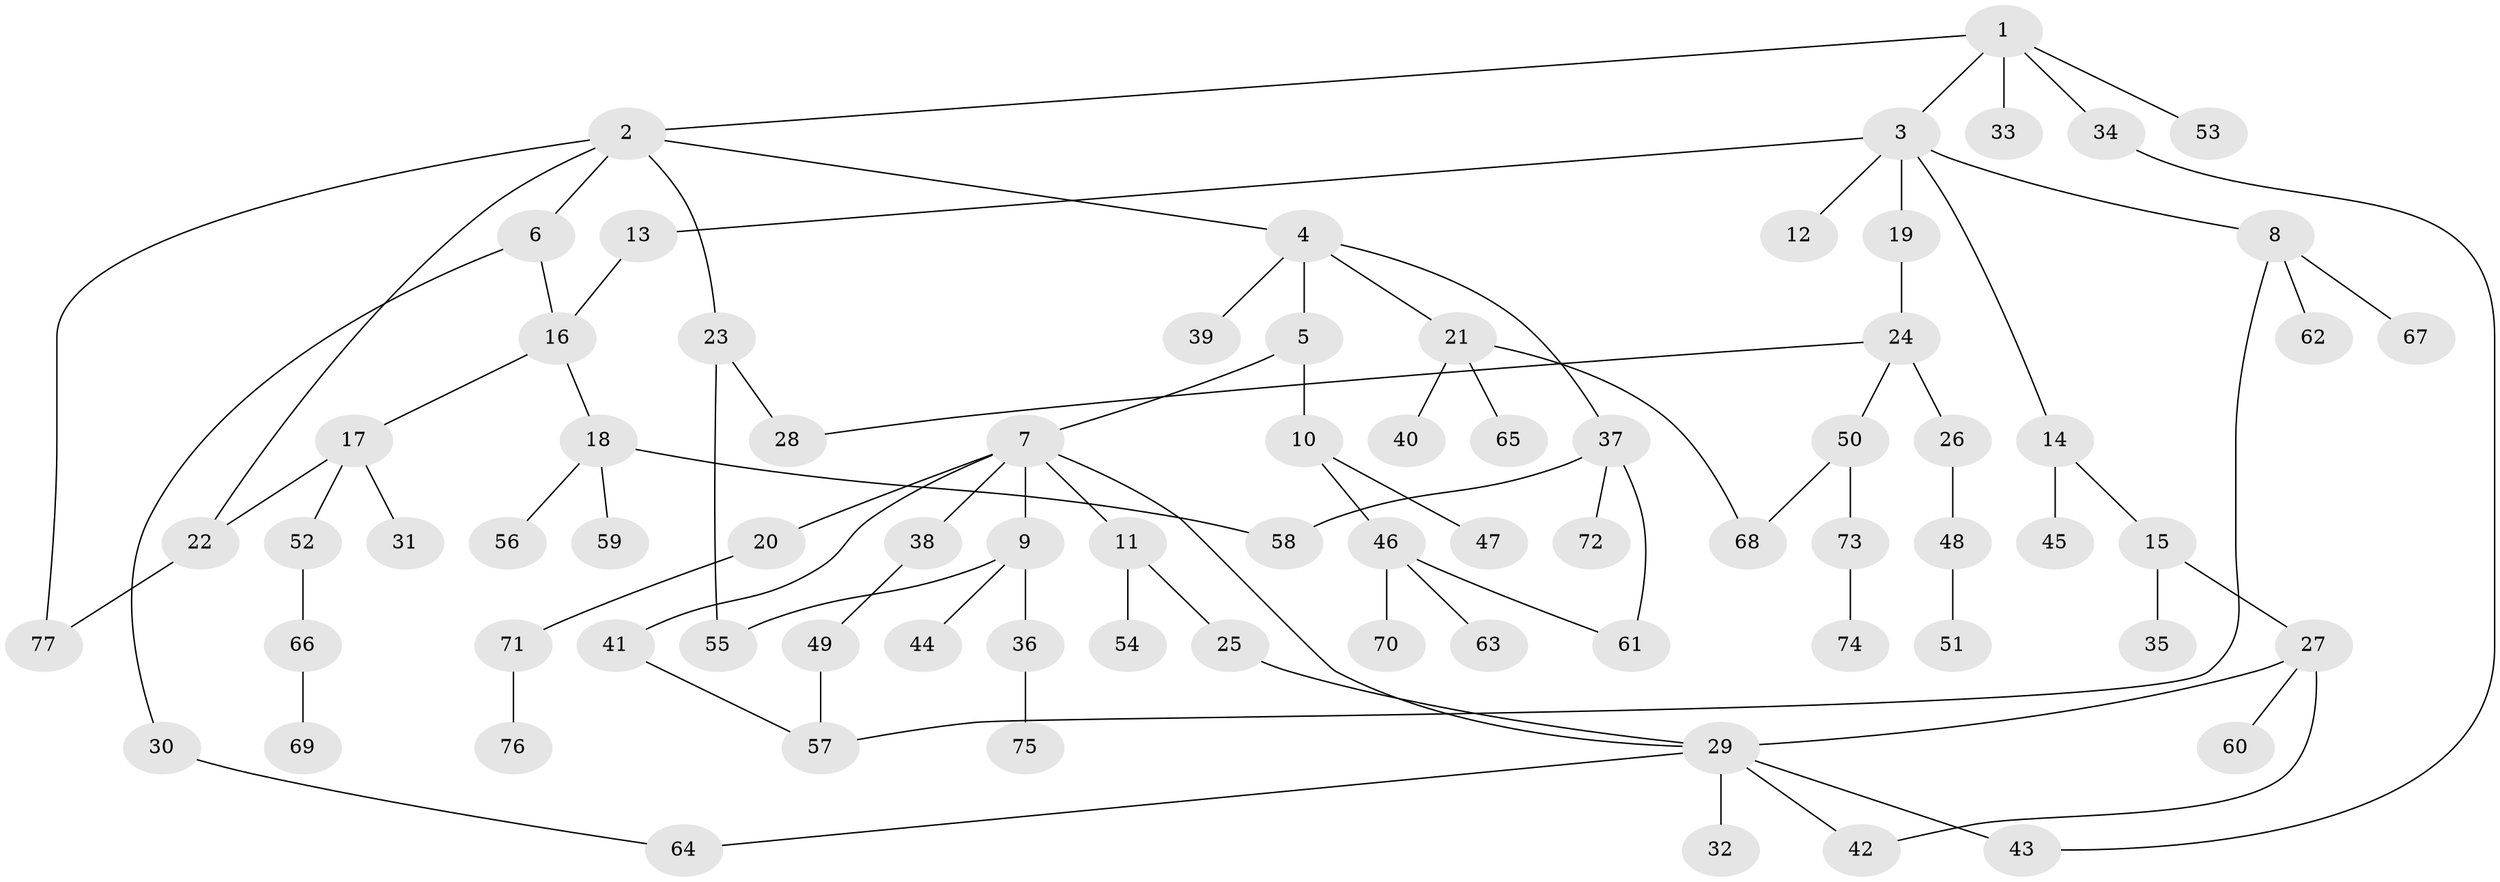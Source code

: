 // Generated by graph-tools (version 1.1) at 2025/01/03/09/25 03:01:04]
// undirected, 77 vertices, 91 edges
graph export_dot {
graph [start="1"]
  node [color=gray90,style=filled];
  1;
  2;
  3;
  4;
  5;
  6;
  7;
  8;
  9;
  10;
  11;
  12;
  13;
  14;
  15;
  16;
  17;
  18;
  19;
  20;
  21;
  22;
  23;
  24;
  25;
  26;
  27;
  28;
  29;
  30;
  31;
  32;
  33;
  34;
  35;
  36;
  37;
  38;
  39;
  40;
  41;
  42;
  43;
  44;
  45;
  46;
  47;
  48;
  49;
  50;
  51;
  52;
  53;
  54;
  55;
  56;
  57;
  58;
  59;
  60;
  61;
  62;
  63;
  64;
  65;
  66;
  67;
  68;
  69;
  70;
  71;
  72;
  73;
  74;
  75;
  76;
  77;
  1 -- 2;
  1 -- 3;
  1 -- 33;
  1 -- 34;
  1 -- 53;
  2 -- 4;
  2 -- 6;
  2 -- 22;
  2 -- 23;
  2 -- 77;
  3 -- 8;
  3 -- 12;
  3 -- 13;
  3 -- 14;
  3 -- 19;
  4 -- 5;
  4 -- 21;
  4 -- 37;
  4 -- 39;
  5 -- 7;
  5 -- 10;
  6 -- 30;
  6 -- 16;
  7 -- 9;
  7 -- 11;
  7 -- 20;
  7 -- 38;
  7 -- 41;
  7 -- 29;
  8 -- 62;
  8 -- 67;
  8 -- 57;
  9 -- 36;
  9 -- 44;
  9 -- 55;
  10 -- 46;
  10 -- 47;
  11 -- 25;
  11 -- 54;
  13 -- 16;
  14 -- 15;
  14 -- 45;
  15 -- 27;
  15 -- 35;
  16 -- 17;
  16 -- 18;
  17 -- 31;
  17 -- 52;
  17 -- 22;
  18 -- 56;
  18 -- 59;
  18 -- 58;
  19 -- 24;
  20 -- 71;
  21 -- 40;
  21 -- 65;
  21 -- 68;
  22 -- 77;
  23 -- 28;
  23 -- 55;
  24 -- 26;
  24 -- 50;
  24 -- 28;
  25 -- 29;
  26 -- 48;
  27 -- 42;
  27 -- 60;
  27 -- 29;
  29 -- 32;
  29 -- 64;
  29 -- 43;
  29 -- 42;
  30 -- 64;
  34 -- 43;
  36 -- 75;
  37 -- 58;
  37 -- 61;
  37 -- 72;
  38 -- 49;
  41 -- 57;
  46 -- 63;
  46 -- 70;
  46 -- 61;
  48 -- 51;
  49 -- 57;
  50 -- 68;
  50 -- 73;
  52 -- 66;
  66 -- 69;
  71 -- 76;
  73 -- 74;
}
